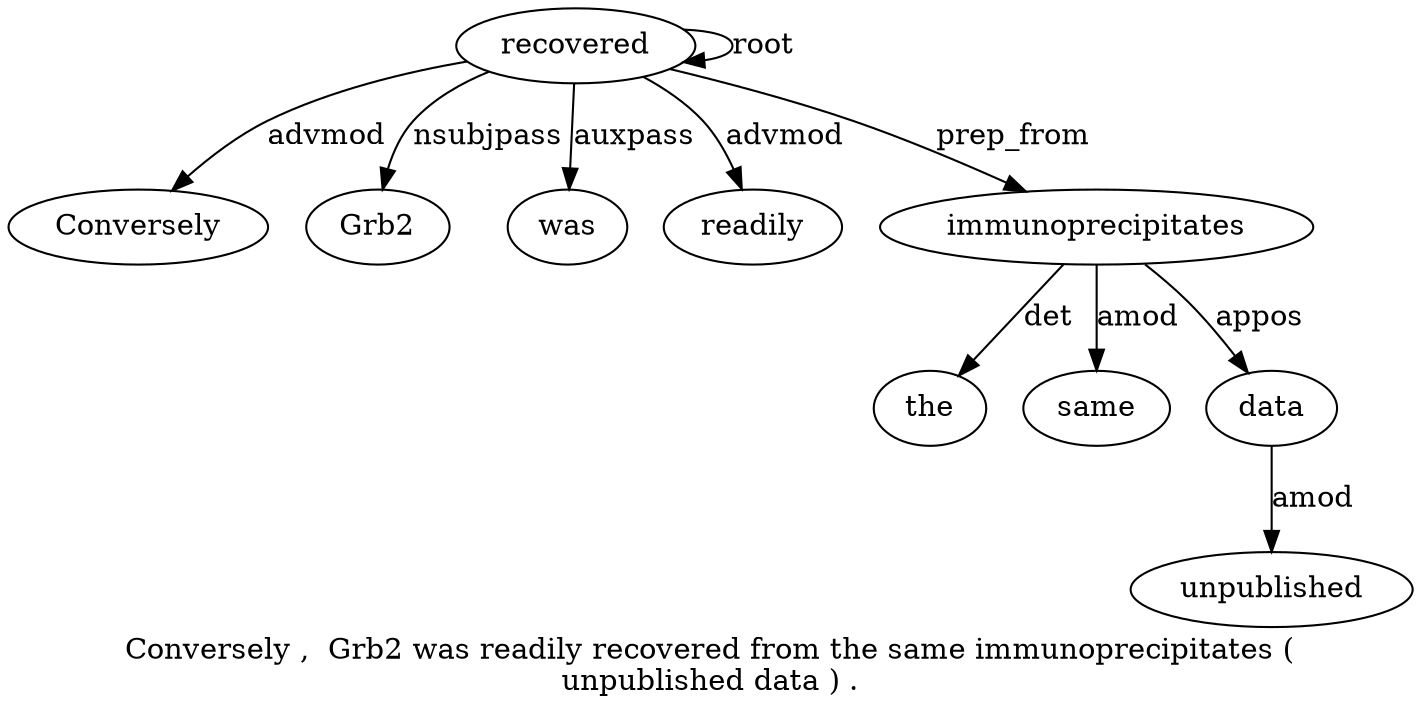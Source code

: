 digraph "Conversely ,  Grb2 was readily recovered from the same immunoprecipitates ( unpublished data ) ." {
label="Conversely ,  Grb2 was readily recovered from the same immunoprecipitates (
unpublished data ) .";
recovered6 [style=filled, fillcolor=white, label=recovered];
Conversely1 [style=filled, fillcolor=white, label=Conversely];
recovered6 -> Conversely1  [label=advmod];
Grb23 [style=filled, fillcolor=white, label=Grb2];
recovered6 -> Grb23  [label=nsubjpass];
was4 [style=filled, fillcolor=white, label=was];
recovered6 -> was4  [label=auxpass];
readily5 [style=filled, fillcolor=white, label=readily];
recovered6 -> readily5  [label=advmod];
recovered6 -> recovered6  [label=root];
immunoprecipitates10 [style=filled, fillcolor=white, label=immunoprecipitates];
the8 [style=filled, fillcolor=white, label=the];
immunoprecipitates10 -> the8  [label=det];
same9 [style=filled, fillcolor=white, label=same];
immunoprecipitates10 -> same9  [label=amod];
recovered6 -> immunoprecipitates10  [label=prep_from];
data13 [style=filled, fillcolor=white, label=data];
unpublished12 [style=filled, fillcolor=white, label=unpublished];
data13 -> unpublished12  [label=amod];
immunoprecipitates10 -> data13  [label=appos];
}
